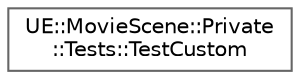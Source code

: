 digraph "Graphical Class Hierarchy"
{
 // INTERACTIVE_SVG=YES
 // LATEX_PDF_SIZE
  bgcolor="transparent";
  edge [fontname=Helvetica,fontsize=10,labelfontname=Helvetica,labelfontsize=10];
  node [fontname=Helvetica,fontsize=10,shape=box,height=0.2,width=0.4];
  rankdir="LR";
  Node0 [id="Node000000",label="UE::MovieScene::Private\l::Tests::TestCustom",height=0.2,width=0.4,color="grey40", fillcolor="white", style="filled",URL="$d7/d6c/structUE_1_1MovieScene_1_1Private_1_1Tests_1_1TestCustom.html",tooltip=" "];
}
